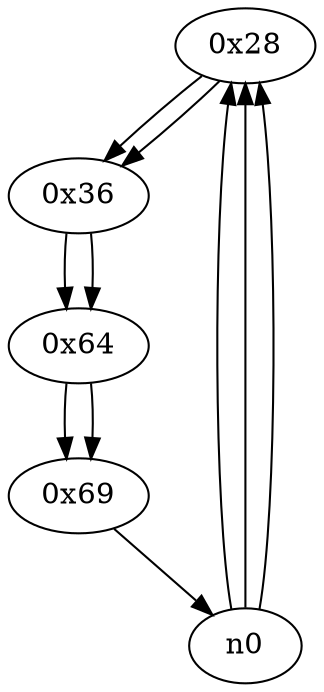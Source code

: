 digraph G{
/* nodes */
  n1 [label="0x28"]
  n2 [label="0x36"]
  n3 [label="0x64"]
  n4 [label="0x69"]
/* edges */
n1 -> n2;
n0 -> n1;
n0 -> n1;
n0 -> n1;
n2 -> n3;
n1 -> n2;
n3 -> n4;
n2 -> n3;
n4 -> n0;
n3 -> n4;
}
